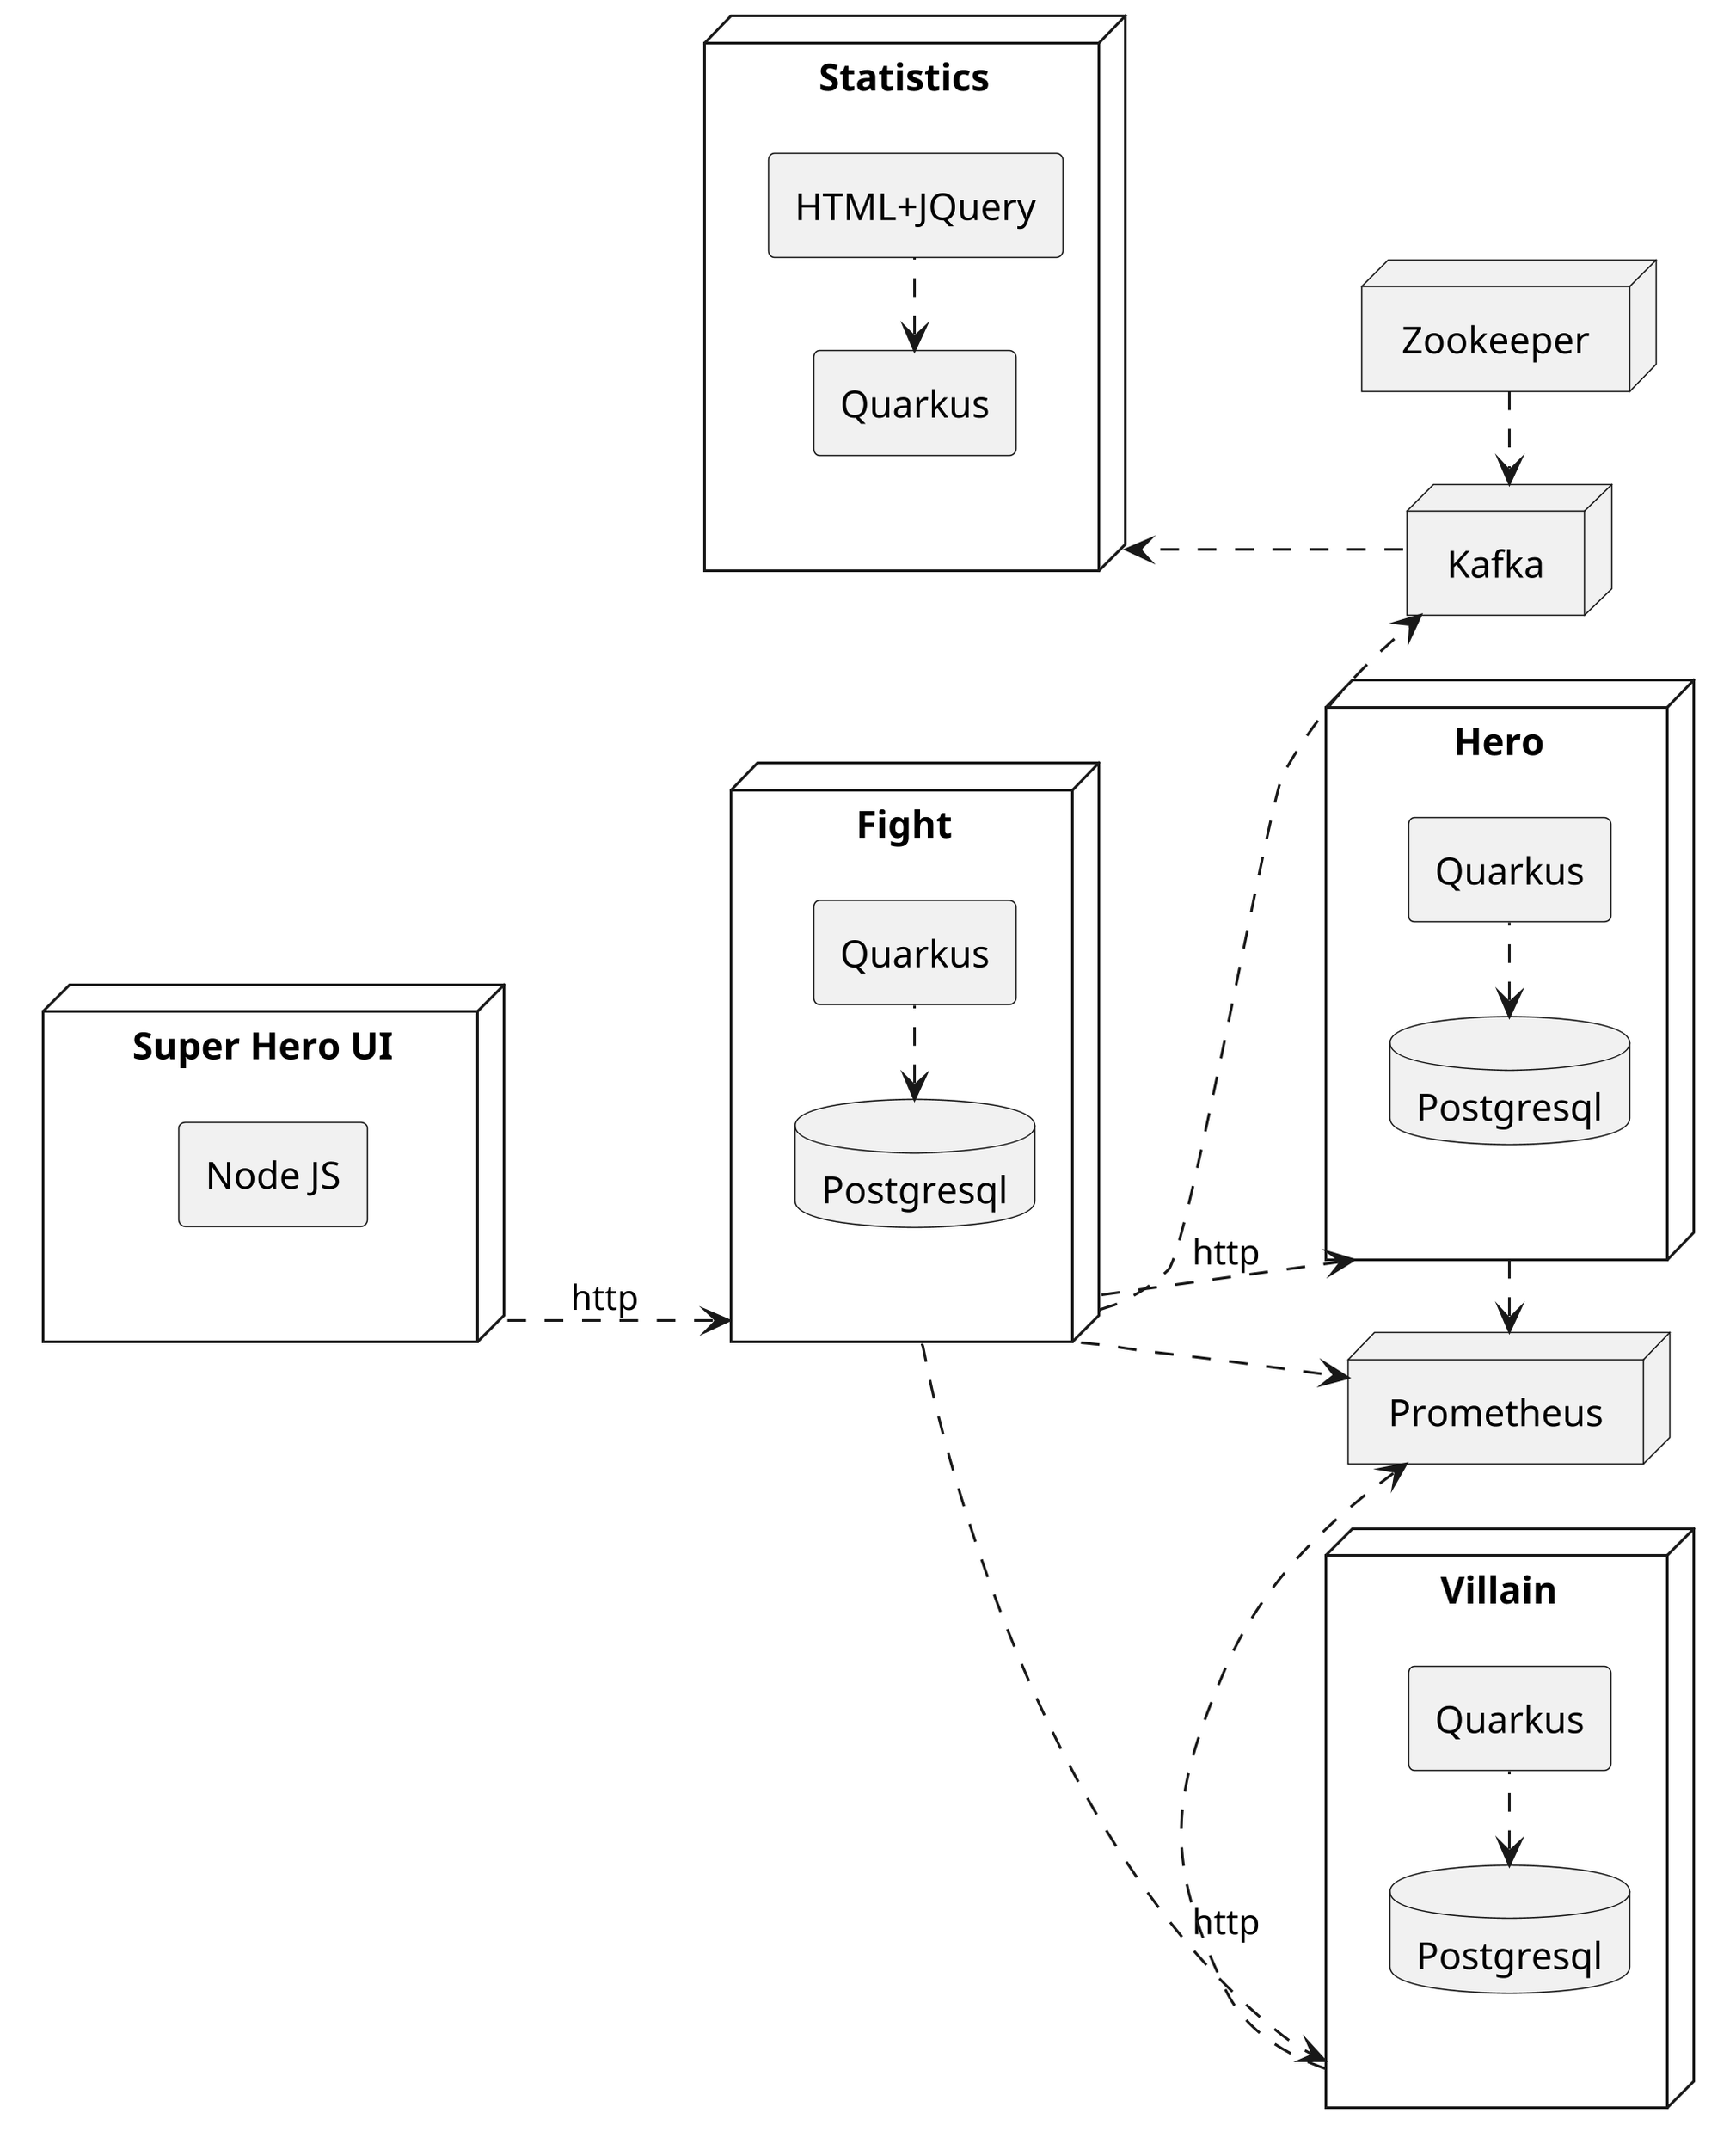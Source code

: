 @startuml
skinparam dpi 300
allow_mixing

left to right direction

node "Prometheus" as prometheus {
}

node "Super Hero UI" as ui {
    agent "Node JS" as uiNodejs
}

node "Hero" as hero {
    agent "Quarkus" as heroQuarkus
    database "Postgresql" as heroPostgresql
    heroQuarkus .up> heroPostgresql
}

node "Villain" as villain {
    agent "Quarkus" as villainQuarkus
    database "Postgresql" as villainPostgresql
    villainQuarkus .up> villainPostgresql
}

node "Fight" as fight {
    agent "Quarkus" as fightQuarkus
    database "Postgresql" as fightPostgresql
    fightQuarkus .up> fightPostgresql
}

node "Statistics" as stat {
    agent "HTML+JQuery" as statUI
    agent "Quarkus" as statQuarkus
    statUI .up> statQuarkus
}

node "Kafka" as kafka {
}

node "Zookeeper" as zookeeper {
}

stat <.. kafka
ui ..> fight : http
fight ..> kafka
zookeeper .> kafka
fight ..> hero : http
fight ..> villain : http

fight .down.> prometheus
hero .> prometheus
villain .> prometheus
@enduml
